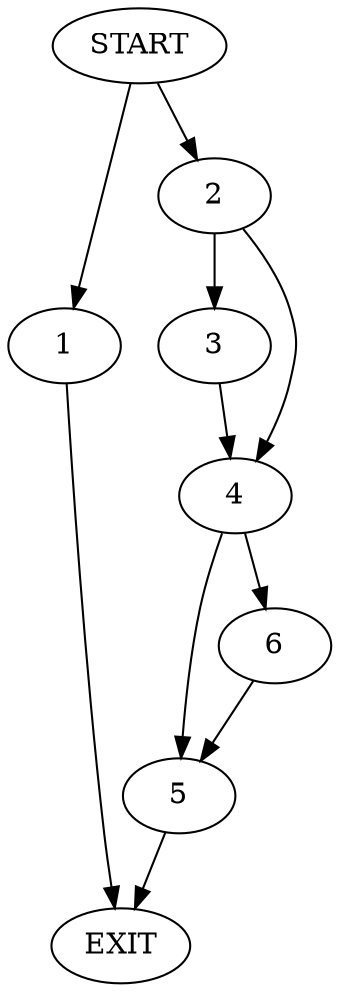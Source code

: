 digraph {
0 [label="START"]
7 [label="EXIT"]
0 -> 1
1 -> 7
0 -> 2
2 -> 3
2 -> 4
4 -> 5
4 -> 6
3 -> 4
5 -> 7
6 -> 5
}
